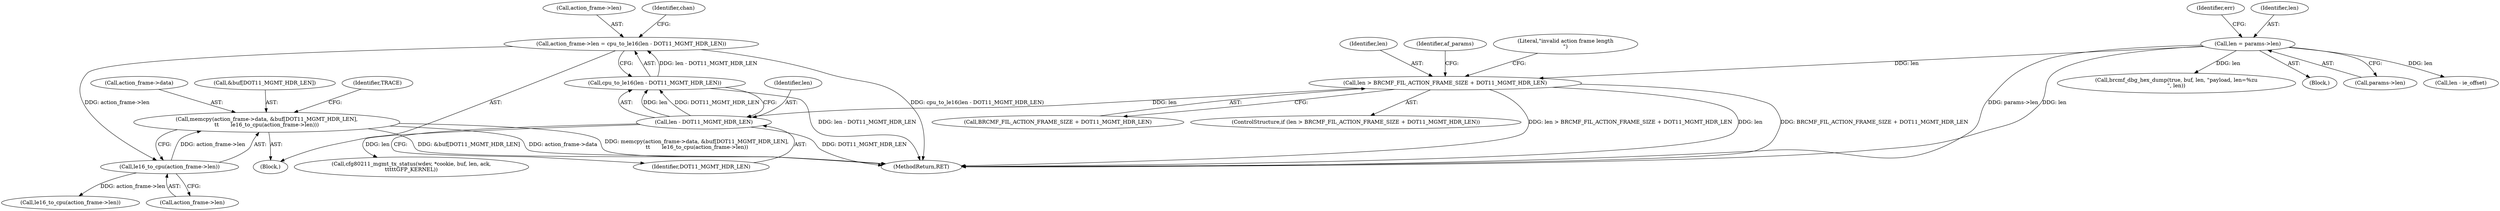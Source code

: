 digraph "0_linux_8f44c9a41386729fea410e688959ddaa9d51be7c@API" {
"1000352" [label="(Call,memcpy(action_frame->data, &buf[DOT11_MGMT_HDR_LEN],\n\t\t       le16_to_cpu(action_frame->len)))"];
"1000360" [label="(Call,le16_to_cpu(action_frame->len))"];
"1000319" [label="(Call,action_frame->len = cpu_to_le16(len - DOT11_MGMT_HDR_LEN))"];
"1000323" [label="(Call,cpu_to_le16(len - DOT11_MGMT_HDR_LEN))"];
"1000324" [label="(Call,len - DOT11_MGMT_HDR_LEN)"];
"1000246" [label="(Call,len > BRCMF_FIL_ACTION_FRAME_SIZE + DOT11_MGMT_HDR_LEN)"];
"1000139" [label="(Call,len = params->len)"];
"1000399" [label="(Call,brcmf_dbg_hex_dump(true, buf, len, \"payload, len=%zu\n\", len))"];
"1000260" [label="(Identifier,af_params)"];
"1000148" [label="(Identifier,err)"];
"1000246" [label="(Call,len > BRCMF_FIL_ACTION_FRAME_SIZE + DOT11_MGMT_HDR_LEN)"];
"1000245" [label="(ControlStructure,if (len > BRCMF_FIL_ACTION_FRAME_SIZE + DOT11_MGMT_HDR_LEN))"];
"1000369" [label="(Call,le16_to_cpu(action_frame->len))"];
"1000365" [label="(Identifier,TRACE)"];
"1000253" [label="(Literal,\"invalid action frame length\n\")"];
"1000361" [label="(Call,action_frame->len)"];
"1000325" [label="(Identifier,len)"];
"1000320" [label="(Call,action_frame->len)"];
"1000328" [label="(Identifier,chan)"];
"1000139" [label="(Call,len = params->len)"];
"1000120" [label="(Block,)"];
"1000360" [label="(Call,le16_to_cpu(action_frame->len))"];
"1000323" [label="(Call,cpu_to_le16(len - DOT11_MGMT_HDR_LEN))"];
"1000140" [label="(Identifier,len)"];
"1000353" [label="(Call,action_frame->data)"];
"1000408" [label="(MethodReturn,RET)"];
"1000324" [label="(Call,len - DOT11_MGMT_HDR_LEN)"];
"1000244" [label="(Block,)"];
"1000248" [label="(Call,BRCMF_FIL_ACTION_FRAME_SIZE + DOT11_MGMT_HDR_LEN)"];
"1000326" [label="(Identifier,DOT11_MGMT_HDR_LEN)"];
"1000352" [label="(Call,memcpy(action_frame->data, &buf[DOT11_MGMT_HDR_LEN],\n\t\t       le16_to_cpu(action_frame->len)))"];
"1000356" [label="(Call,&buf[DOT11_MGMT_HDR_LEN])"];
"1000381" [label="(Call,cfg80211_mgmt_tx_status(wdev, *cookie, buf, len, ack,\n\t\t\t\t\tGFP_KERNEL))"];
"1000319" [label="(Call,action_frame->len = cpu_to_le16(len - DOT11_MGMT_HDR_LEN))"];
"1000141" [label="(Call,params->len)"];
"1000194" [label="(Call,len - ie_offset)"];
"1000247" [label="(Identifier,len)"];
"1000352" -> "1000244"  [label="AST: "];
"1000352" -> "1000360"  [label="CFG: "];
"1000353" -> "1000352"  [label="AST: "];
"1000356" -> "1000352"  [label="AST: "];
"1000360" -> "1000352"  [label="AST: "];
"1000365" -> "1000352"  [label="CFG: "];
"1000352" -> "1000408"  [label="DDG: &buf[DOT11_MGMT_HDR_LEN]"];
"1000352" -> "1000408"  [label="DDG: action_frame->data"];
"1000352" -> "1000408"  [label="DDG: memcpy(action_frame->data, &buf[DOT11_MGMT_HDR_LEN],\n\t\t       le16_to_cpu(action_frame->len))"];
"1000360" -> "1000352"  [label="DDG: action_frame->len"];
"1000360" -> "1000361"  [label="CFG: "];
"1000361" -> "1000360"  [label="AST: "];
"1000319" -> "1000360"  [label="DDG: action_frame->len"];
"1000360" -> "1000369"  [label="DDG: action_frame->len"];
"1000319" -> "1000244"  [label="AST: "];
"1000319" -> "1000323"  [label="CFG: "];
"1000320" -> "1000319"  [label="AST: "];
"1000323" -> "1000319"  [label="AST: "];
"1000328" -> "1000319"  [label="CFG: "];
"1000319" -> "1000408"  [label="DDG: cpu_to_le16(len - DOT11_MGMT_HDR_LEN)"];
"1000323" -> "1000319"  [label="DDG: len - DOT11_MGMT_HDR_LEN"];
"1000323" -> "1000324"  [label="CFG: "];
"1000324" -> "1000323"  [label="AST: "];
"1000323" -> "1000408"  [label="DDG: len - DOT11_MGMT_HDR_LEN"];
"1000324" -> "1000323"  [label="DDG: len"];
"1000324" -> "1000323"  [label="DDG: DOT11_MGMT_HDR_LEN"];
"1000324" -> "1000326"  [label="CFG: "];
"1000325" -> "1000324"  [label="AST: "];
"1000326" -> "1000324"  [label="AST: "];
"1000324" -> "1000408"  [label="DDG: DOT11_MGMT_HDR_LEN"];
"1000246" -> "1000324"  [label="DDG: len"];
"1000324" -> "1000381"  [label="DDG: len"];
"1000246" -> "1000245"  [label="AST: "];
"1000246" -> "1000248"  [label="CFG: "];
"1000247" -> "1000246"  [label="AST: "];
"1000248" -> "1000246"  [label="AST: "];
"1000253" -> "1000246"  [label="CFG: "];
"1000260" -> "1000246"  [label="CFG: "];
"1000246" -> "1000408"  [label="DDG: BRCMF_FIL_ACTION_FRAME_SIZE + DOT11_MGMT_HDR_LEN"];
"1000246" -> "1000408"  [label="DDG: len > BRCMF_FIL_ACTION_FRAME_SIZE + DOT11_MGMT_HDR_LEN"];
"1000246" -> "1000408"  [label="DDG: len"];
"1000139" -> "1000246"  [label="DDG: len"];
"1000139" -> "1000120"  [label="AST: "];
"1000139" -> "1000141"  [label="CFG: "];
"1000140" -> "1000139"  [label="AST: "];
"1000141" -> "1000139"  [label="AST: "];
"1000148" -> "1000139"  [label="CFG: "];
"1000139" -> "1000408"  [label="DDG: params->len"];
"1000139" -> "1000408"  [label="DDG: len"];
"1000139" -> "1000194"  [label="DDG: len"];
"1000139" -> "1000399"  [label="DDG: len"];
}
